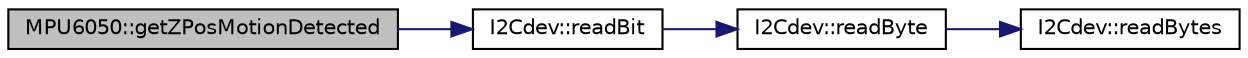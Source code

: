 digraph "MPU6050::getZPosMotionDetected"
{
  edge [fontname="Helvetica",fontsize="10",labelfontname="Helvetica",labelfontsize="10"];
  node [fontname="Helvetica",fontsize="10",shape=record];
  rankdir="LR";
  Node634 [label="MPU6050::getZPosMotionDetected",height=0.2,width=0.4,color="black", fillcolor="grey75", style="filled", fontcolor="black"];
  Node634 -> Node635 [color="midnightblue",fontsize="10",style="solid",fontname="Helvetica"];
  Node635 [label="I2Cdev::readBit",height=0.2,width=0.4,color="black", fillcolor="white", style="filled",URL="$class_i2_cdev.html#a9f104431c59658432e8b2f02c3e1acd6",tooltip="Read a single bit from an 8-bit device register. "];
  Node635 -> Node636 [color="midnightblue",fontsize="10",style="solid",fontname="Helvetica"];
  Node636 [label="I2Cdev::readByte",height=0.2,width=0.4,color="black", fillcolor="white", style="filled",URL="$class_i2_cdev.html#aef1db446b45660c6631fc780278ac366",tooltip="Read single byte from an 8-bit device register. "];
  Node636 -> Node637 [color="midnightblue",fontsize="10",style="solid",fontname="Helvetica"];
  Node637 [label="I2Cdev::readBytes",height=0.2,width=0.4,color="black", fillcolor="white", style="filled",URL="$class_i2_cdev.html#ae1eed9468ce4653e080bfd8481d2ac88",tooltip="Read multiple bytes from an 8-bit device register. "];
}
